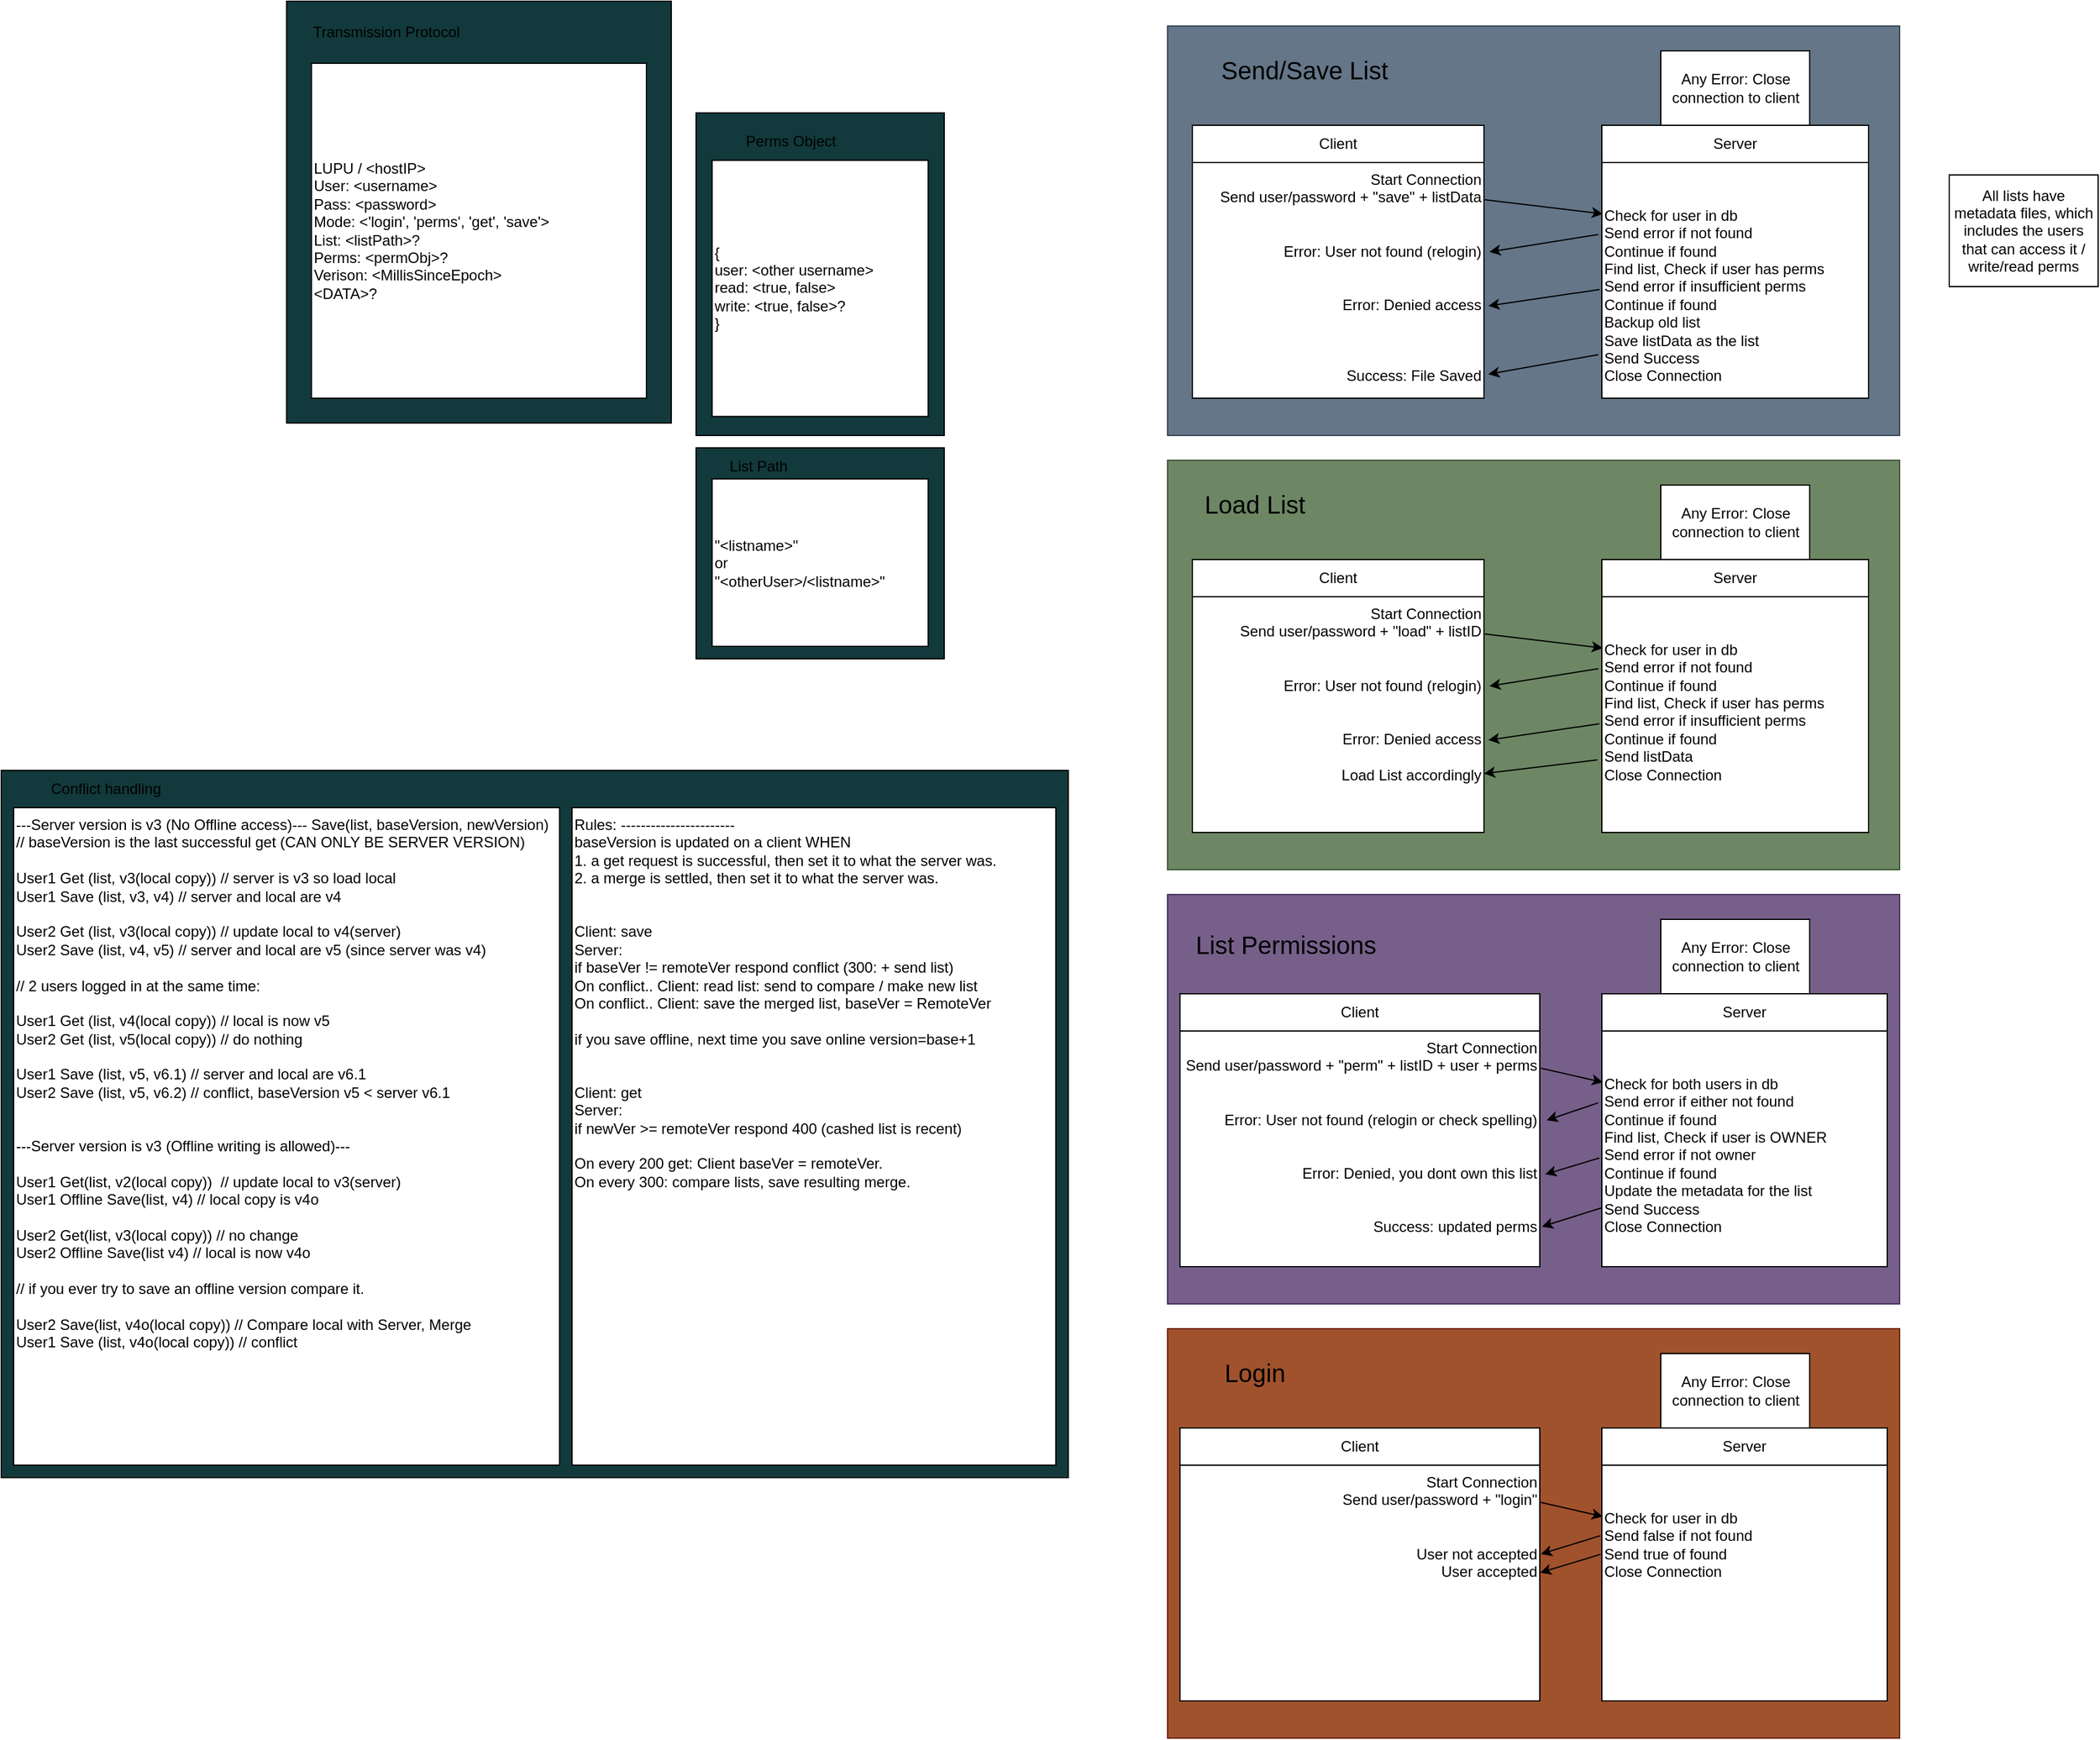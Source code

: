 <mxfile>
    <diagram id="nOQW177BidjiD76-JMUg" name="Page-1">
        <mxGraphModel dx="1645" dy="770" grid="1" gridSize="10" guides="1" tooltips="1" connect="1" arrows="1" fold="1" page="1" pageScale="1" pageWidth="850" pageHeight="1100" math="0" shadow="0">
            <root>
                <mxCell id="0"/>
                <mxCell id="1" parent="0"/>
                <mxCell id="36" value="" style="group" parent="1" vertex="1" connectable="0">
                    <mxGeometry x="90" y="80" width="590" height="330" as="geometry"/>
                </mxCell>
                <mxCell id="19" value="" style="whiteSpace=wrap;html=1;fillColor=#647687;fontColor=#ffffff;strokeColor=#314354;" parent="36" vertex="1">
                    <mxGeometry width="590" height="330" as="geometry"/>
                </mxCell>
                <mxCell id="20" value="Send/Save List" style="text;html=1;align=center;verticalAlign=middle;resizable=0;points=[];autosize=1;strokeColor=none;fillColor=none;fontSize=20;" parent="36" vertex="1">
                    <mxGeometry x="30" y="15" width="160" height="40" as="geometry"/>
                </mxCell>
                <mxCell id="10" value="" style="group" parent="1" vertex="1" connectable="0">
                    <mxGeometry x="440" y="160" width="215" height="220" as="geometry"/>
                </mxCell>
                <mxCell id="3" value="Server" style="whiteSpace=wrap;html=1;" parent="10" vertex="1">
                    <mxGeometry width="215" height="30" as="geometry"/>
                </mxCell>
                <mxCell id="7" value="&lt;br&gt;&lt;br&gt;Check for user in db&lt;br&gt;Send error if not found&lt;br&gt;Continue if found&lt;br&gt;Find list, Check if user has perms&lt;br&gt;Send error if insufficient perms&lt;br&gt;Continue if found&lt;br&gt;Backup old list&lt;br&gt;Save listData as the list&lt;br&gt;Send Success&lt;br&gt;Close Connection" style="whiteSpace=wrap;html=1;verticalAlign=top;align=left;" parent="10" vertex="1">
                    <mxGeometry y="30" width="215" height="190" as="geometry"/>
                </mxCell>
                <mxCell id="11" value="" style="group" parent="1" vertex="1" connectable="0">
                    <mxGeometry x="110" y="160" width="235" height="220" as="geometry"/>
                </mxCell>
                <mxCell id="2" value="Client" style="whiteSpace=wrap;html=1;" parent="11" vertex="1">
                    <mxGeometry width="235" height="30" as="geometry"/>
                </mxCell>
                <mxCell id="6" value="&lt;div style=&quot;&quot;&gt;&lt;span style=&quot;background-color: initial;&quot;&gt;Start Connection&lt;/span&gt;&lt;/div&gt;Send user/password + &quot;save&quot; + listData&lt;br&gt;&lt;br&gt;&lt;br&gt;Error: User not found (relogin)&lt;br&gt;&lt;br&gt;&lt;br&gt;Error: Denied access&lt;br&gt;&lt;br&gt;&lt;br&gt;&lt;br&gt;Success: File Saved" style="whiteSpace=wrap;html=1;verticalAlign=top;align=right;" parent="11" vertex="1">
                    <mxGeometry y="30" width="235" height="190" as="geometry"/>
                </mxCell>
                <mxCell id="12" style="edgeStyle=none;html=1;exitX=1.003;exitY=0.158;exitDx=0;exitDy=0;entryX=0.004;entryY=0.218;entryDx=0;entryDy=0;exitPerimeter=0;entryPerimeter=0;" parent="1" source="6" target="7" edge="1">
                    <mxGeometry relative="1" as="geometry"/>
                </mxCell>
                <mxCell id="13" style="edgeStyle=none;html=1;exitX=-0.013;exitY=0.305;exitDx=0;exitDy=0;entryX=1.019;entryY=0.379;entryDx=0;entryDy=0;entryPerimeter=0;exitPerimeter=0;" parent="1" source="7" target="6" edge="1">
                    <mxGeometry relative="1" as="geometry"/>
                </mxCell>
                <mxCell id="15" value="All lists have metadata files, which includes the users that can access it / write/read perms" style="whiteSpace=wrap;html=1;" parent="1" vertex="1">
                    <mxGeometry x="720" y="200" width="120" height="90" as="geometry"/>
                </mxCell>
                <mxCell id="16" style="edgeStyle=none;html=1;entryX=1.015;entryY=0.608;entryDx=0;entryDy=0;entryPerimeter=0;exitX=-0.009;exitY=0.539;exitDx=0;exitDy=0;exitPerimeter=0;" parent="1" source="7" target="6" edge="1">
                    <mxGeometry relative="1" as="geometry">
                        <mxPoint x="430" y="300" as="sourcePoint"/>
                    </mxGeometry>
                </mxCell>
                <mxCell id="17" style="edgeStyle=none;html=1;exitX=-0.013;exitY=0.815;exitDx=0;exitDy=0;exitPerimeter=0;entryX=1.015;entryY=0.898;entryDx=0;entryDy=0;entryPerimeter=0;" parent="1" source="7" target="6" edge="1">
                    <mxGeometry relative="1" as="geometry">
                        <mxPoint x="350" y="360" as="targetPoint"/>
                    </mxGeometry>
                </mxCell>
                <mxCell id="18" value="Any Error: Close connection to client" style="whiteSpace=wrap;html=1;" parent="1" vertex="1">
                    <mxGeometry x="487.5" y="100" width="120" height="60" as="geometry"/>
                </mxCell>
                <mxCell id="22" value="" style="group;fillColor=#6d8764;fontColor=#ffffff;strokeColor=#3A5431;" parent="1" vertex="1" connectable="0">
                    <mxGeometry x="90" y="430" width="590" height="330" as="geometry"/>
                </mxCell>
                <mxCell id="23" value="" style="whiteSpace=wrap;html=1;fillColor=#6d8764;fontColor=#ffffff;strokeColor=#3A5431;" parent="22" vertex="1">
                    <mxGeometry width="590" height="330" as="geometry"/>
                </mxCell>
                <mxCell id="24" value="Load List" style="text;html=1;align=center;verticalAlign=middle;resizable=0;points=[];autosize=1;strokeColor=none;fillColor=none;fontSize=20;" parent="22" vertex="1">
                    <mxGeometry x="20" y="15" width="100" height="40" as="geometry"/>
                </mxCell>
                <mxCell id="25" value="" style="group" parent="1" vertex="1" connectable="0">
                    <mxGeometry x="440" y="510" width="215" height="220" as="geometry"/>
                </mxCell>
                <mxCell id="26" value="Server" style="whiteSpace=wrap;html=1;" parent="25" vertex="1">
                    <mxGeometry width="215" height="30" as="geometry"/>
                </mxCell>
                <mxCell id="27" value="&lt;br&gt;&lt;br&gt;Check for user in db&lt;br&gt;Send error if not found&lt;br&gt;Continue if found&lt;br&gt;Find list, Check if user has perms&lt;br&gt;Send error if insufficient perms&lt;br&gt;Continue if found&lt;br&gt;Send listData&lt;br&gt;Close Connection" style="whiteSpace=wrap;html=1;verticalAlign=top;align=left;" parent="25" vertex="1">
                    <mxGeometry y="30" width="215" height="190" as="geometry"/>
                </mxCell>
                <mxCell id="28" value="" style="group" parent="1" vertex="1" connectable="0">
                    <mxGeometry x="110" y="510" width="235" height="220" as="geometry"/>
                </mxCell>
                <mxCell id="29" value="Client" style="whiteSpace=wrap;html=1;" parent="28" vertex="1">
                    <mxGeometry width="235" height="30" as="geometry"/>
                </mxCell>
                <mxCell id="30" value="Start Connection&lt;br&gt;Send user/password + &quot;load&quot; + listID&lt;br&gt;&lt;br&gt;&lt;br&gt;Error: User not found (relogin)&lt;br&gt;&lt;br&gt;&lt;br&gt;Error: Denied access&lt;br&gt;&lt;br&gt;Load List accordingly&lt;br&gt;&lt;div style=&quot;&quot;&gt;&lt;/div&gt;" style="whiteSpace=wrap;html=1;verticalAlign=top;align=right;" parent="28" vertex="1">
                    <mxGeometry y="30" width="235" height="190" as="geometry"/>
                </mxCell>
                <mxCell id="31" style="edgeStyle=none;html=1;exitX=1.003;exitY=0.158;exitDx=0;exitDy=0;entryX=0.004;entryY=0.218;entryDx=0;entryDy=0;exitPerimeter=0;entryPerimeter=0;" parent="1" source="30" target="27" edge="1">
                    <mxGeometry relative="1" as="geometry"/>
                </mxCell>
                <mxCell id="32" style="edgeStyle=none;html=1;exitX=-0.013;exitY=0.305;exitDx=0;exitDy=0;entryX=1.019;entryY=0.379;entryDx=0;entryDy=0;entryPerimeter=0;exitPerimeter=0;" parent="1" source="27" target="30" edge="1">
                    <mxGeometry relative="1" as="geometry"/>
                </mxCell>
                <mxCell id="33" style="edgeStyle=none;html=1;entryX=1.015;entryY=0.608;entryDx=0;entryDy=0;entryPerimeter=0;exitX=-0.009;exitY=0.539;exitDx=0;exitDy=0;exitPerimeter=0;" parent="1" source="27" target="30" edge="1">
                    <mxGeometry relative="1" as="geometry">
                        <mxPoint x="430" y="650" as="sourcePoint"/>
                    </mxGeometry>
                </mxCell>
                <mxCell id="34" style="edgeStyle=none;html=1;exitX=-0.017;exitY=0.692;exitDx=0;exitDy=0;exitPerimeter=0;entryX=1;entryY=0.75;entryDx=0;entryDy=0;" parent="1" source="27" target="30" edge="1">
                    <mxGeometry relative="1" as="geometry">
                        <mxPoint x="340" y="780" as="targetPoint"/>
                    </mxGeometry>
                </mxCell>
                <mxCell id="35" value="Any Error: Close connection to client" style="whiteSpace=wrap;html=1;" parent="1" vertex="1">
                    <mxGeometry x="487.5" y="450" width="120" height="60" as="geometry"/>
                </mxCell>
                <mxCell id="38" value="" style="group" parent="1" vertex="1" connectable="0">
                    <mxGeometry x="90" y="780" width="590" height="330" as="geometry"/>
                </mxCell>
                <mxCell id="39" value="" style="whiteSpace=wrap;html=1;fillColor=#76608a;fontColor=#ffffff;strokeColor=#432D57;" parent="38" vertex="1">
                    <mxGeometry width="590" height="330" as="geometry"/>
                </mxCell>
                <mxCell id="40" value="List Permissions" style="text;html=1;align=center;verticalAlign=middle;resizable=0;points=[];autosize=1;strokeColor=none;fillColor=none;fontSize=20;" parent="38" vertex="1">
                    <mxGeometry x="10" y="20" width="170" height="40" as="geometry"/>
                </mxCell>
                <mxCell id="41" value="" style="group" parent="1" vertex="1" connectable="0">
                    <mxGeometry x="440" y="860" width="230" height="220" as="geometry"/>
                </mxCell>
                <mxCell id="42" value="Server" style="whiteSpace=wrap;html=1;" parent="41" vertex="1">
                    <mxGeometry width="230.0" height="30" as="geometry"/>
                </mxCell>
                <mxCell id="43" value="&lt;br&gt;&lt;br&gt;Check for both users in db&lt;br&gt;Send error if either not found&lt;br&gt;Continue if found&lt;br&gt;Find list, Check if user is OWNER&lt;br&gt;Send error if not owner&lt;br&gt;Continue if found&lt;br&gt;Update the metadata for the list&lt;br&gt;Send Success&lt;br&gt;Close Connection" style="whiteSpace=wrap;html=1;verticalAlign=top;align=left;" parent="41" vertex="1">
                    <mxGeometry y="30" width="230.0" height="190" as="geometry"/>
                </mxCell>
                <mxCell id="44" value="" style="group" parent="1" vertex="1" connectable="0">
                    <mxGeometry x="100" y="860" width="290" height="220" as="geometry"/>
                </mxCell>
                <mxCell id="45" value="Client" style="whiteSpace=wrap;html=1;" parent="44" vertex="1">
                    <mxGeometry width="290.0" height="30" as="geometry"/>
                </mxCell>
                <mxCell id="46" value="Start Connection&lt;br&gt;Send user/password + &quot;perm&quot; + listID + user + perms&lt;br&gt;&lt;br&gt;&lt;br&gt;Error: User not found (relogin or check spelling)&lt;br&gt;&lt;br&gt;&lt;br&gt;Error: Denied, you dont own this list&lt;br&gt;&lt;br&gt;&lt;br&gt;Success: updated perms&lt;br&gt;&lt;div style=&quot;&quot;&gt;&lt;/div&gt;" style="whiteSpace=wrap;html=1;verticalAlign=top;align=right;" parent="44" vertex="1">
                    <mxGeometry y="30" width="290.0" height="190" as="geometry"/>
                </mxCell>
                <mxCell id="47" style="edgeStyle=none;html=1;exitX=1.003;exitY=0.158;exitDx=0;exitDy=0;entryX=0.004;entryY=0.218;entryDx=0;entryDy=0;exitPerimeter=0;entryPerimeter=0;" parent="1" source="46" target="43" edge="1">
                    <mxGeometry relative="1" as="geometry"/>
                </mxCell>
                <mxCell id="48" style="edgeStyle=none;html=1;exitX=-0.013;exitY=0.305;exitDx=0;exitDy=0;entryX=1.019;entryY=0.379;entryDx=0;entryDy=0;entryPerimeter=0;exitPerimeter=0;" parent="1" source="43" target="46" edge="1">
                    <mxGeometry relative="1" as="geometry"/>
                </mxCell>
                <mxCell id="49" style="edgeStyle=none;html=1;entryX=1.015;entryY=0.608;entryDx=0;entryDy=0;entryPerimeter=0;exitX=-0.009;exitY=0.539;exitDx=0;exitDy=0;exitPerimeter=0;" parent="1" source="43" target="46" edge="1">
                    <mxGeometry relative="1" as="geometry">
                        <mxPoint x="430" y="1000" as="sourcePoint"/>
                    </mxGeometry>
                </mxCell>
                <mxCell id="50" style="edgeStyle=none;html=1;exitX=0;exitY=0.75;exitDx=0;exitDy=0;entryX=1.006;entryY=0.83;entryDx=0;entryDy=0;entryPerimeter=0;" parent="1" source="43" target="46" edge="1">
                    <mxGeometry relative="1" as="geometry">
                        <mxPoint x="340" y="1130" as="targetPoint"/>
                    </mxGeometry>
                </mxCell>
                <mxCell id="51" value="Any Error: Close connection to client" style="whiteSpace=wrap;html=1;" parent="1" vertex="1">
                    <mxGeometry x="487.5" y="800" width="120" height="60" as="geometry"/>
                </mxCell>
                <mxCell id="52" value="" style="group;fillColor=#a0522d;fontColor=#ffffff;strokeColor=#6D1F00;" parent="1" vertex="1" connectable="0">
                    <mxGeometry x="90" y="1130" width="590" height="330" as="geometry"/>
                </mxCell>
                <mxCell id="53" value="" style="whiteSpace=wrap;html=1;fillColor=#a0522d;fontColor=#ffffff;strokeColor=#6D1F00;" parent="52" vertex="1">
                    <mxGeometry width="590" height="330" as="geometry"/>
                </mxCell>
                <mxCell id="54" value="Login" style="text;html=1;align=center;verticalAlign=middle;resizable=0;points=[];autosize=1;strokeColor=none;fillColor=none;fontSize=20;" parent="52" vertex="1">
                    <mxGeometry x="35" y="15" width="70" height="40" as="geometry"/>
                </mxCell>
                <mxCell id="55" value="" style="group" parent="1" vertex="1" connectable="0">
                    <mxGeometry x="440" y="1210" width="230" height="220" as="geometry"/>
                </mxCell>
                <mxCell id="56" value="Server" style="whiteSpace=wrap;html=1;" parent="55" vertex="1">
                    <mxGeometry width="230.0" height="30" as="geometry"/>
                </mxCell>
                <mxCell id="57" value="&lt;br&gt;&lt;br&gt;Check for user in db&lt;br&gt;Send false if not found&lt;br&gt;Send true of found&lt;br&gt;Close Connection" style="whiteSpace=wrap;html=1;verticalAlign=top;align=left;" parent="55" vertex="1">
                    <mxGeometry y="30" width="230.0" height="190" as="geometry"/>
                </mxCell>
                <mxCell id="58" value="" style="group" parent="1" vertex="1" connectable="0">
                    <mxGeometry x="100" y="1210" width="290" height="220" as="geometry"/>
                </mxCell>
                <mxCell id="59" value="Client" style="whiteSpace=wrap;html=1;" parent="58" vertex="1">
                    <mxGeometry width="290.0" height="30" as="geometry"/>
                </mxCell>
                <mxCell id="60" value="Start Connection&lt;br&gt;Send user/password + &quot;login&quot;&lt;br&gt;&lt;br&gt;&lt;br&gt;User not accepted&lt;br&gt;User accepted&lt;br&gt;&lt;div style=&quot;&quot;&gt;&lt;/div&gt;" style="whiteSpace=wrap;html=1;verticalAlign=top;align=right;" parent="58" vertex="1">
                    <mxGeometry y="30" width="290.0" height="190" as="geometry"/>
                </mxCell>
                <mxCell id="61" style="edgeStyle=none;html=1;exitX=1.003;exitY=0.158;exitDx=0;exitDy=0;entryX=0.004;entryY=0.218;entryDx=0;entryDy=0;exitPerimeter=0;entryPerimeter=0;" parent="1" source="60" target="57" edge="1">
                    <mxGeometry relative="1" as="geometry"/>
                </mxCell>
                <mxCell id="62" style="edgeStyle=none;html=1;exitX=-0.005;exitY=0.299;exitDx=0;exitDy=0;entryX=1.003;entryY=0.377;entryDx=0;entryDy=0;entryPerimeter=0;exitPerimeter=0;" parent="1" source="57" target="60" edge="1">
                    <mxGeometry relative="1" as="geometry"/>
                </mxCell>
                <mxCell id="65" value="Any Error: Close connection to client" style="whiteSpace=wrap;html=1;" parent="1" vertex="1">
                    <mxGeometry x="487.5" y="1150" width="120" height="60" as="geometry"/>
                </mxCell>
                <mxCell id="66" style="edgeStyle=none;html=1;exitX=-0.004;exitY=0.378;exitDx=0;exitDy=0;entryX=1.001;entryY=0.456;entryDx=0;entryDy=0;entryPerimeter=0;exitPerimeter=0;" parent="1" source="57" target="60" edge="1">
                    <mxGeometry relative="1" as="geometry">
                        <mxPoint x="447.01" y="1307.95" as="sourcePoint"/>
                        <mxPoint x="405.51" y="1322.01" as="targetPoint"/>
                    </mxGeometry>
                </mxCell>
                <mxCell id="70" value="" style="group" parent="1" vertex="1" connectable="0">
                    <mxGeometry x="-620" y="60" width="310" height="340" as="geometry"/>
                </mxCell>
                <mxCell id="67" value="" style="whiteSpace=wrap;html=1;fillColor=#12393B;" parent="70" vertex="1">
                    <mxGeometry width="310" height="340" as="geometry"/>
                </mxCell>
                <mxCell id="68" value="Transmission Protocol" style="text;html=1;align=center;verticalAlign=middle;resizable=0;points=[];autosize=1;strokeColor=none;fillColor=none;" parent="70" vertex="1">
                    <mxGeometry x="10" y="10" width="140" height="30" as="geometry"/>
                </mxCell>
                <mxCell id="69" value="LUPU / &amp;lt;hostIP&amp;gt;&lt;br&gt;User: &amp;lt;username&amp;gt;&lt;br&gt;Pass: &amp;lt;password&amp;gt;&lt;br&gt;Mode: &amp;lt;'login', 'perms', 'get', 'save'&amp;gt;&lt;br&gt;List: &amp;lt;listPath&amp;gt;?&lt;br&gt;Perms: &amp;lt;permObj&amp;gt;?&lt;br&gt;Verison: &amp;lt;MillisSinceEpoch&amp;gt;&lt;br&gt;&amp;lt;DATA&amp;gt;?" style="whiteSpace=wrap;html=1;align=left;verticalAlign=middle;" parent="70" vertex="1">
                    <mxGeometry x="20" y="50" width="270" height="270" as="geometry"/>
                </mxCell>
                <mxCell id="71" value="" style="group" parent="1" vertex="1" connectable="0">
                    <mxGeometry x="-290" y="150" width="200" height="260" as="geometry"/>
                </mxCell>
                <mxCell id="72" value="" style="whiteSpace=wrap;html=1;fillColor=#12393B;" parent="71" vertex="1">
                    <mxGeometry width="200" height="260" as="geometry"/>
                </mxCell>
                <mxCell id="73" value="Perms Object" style="text;html=1;align=center;verticalAlign=middle;resizable=0;points=[];autosize=1;strokeColor=none;fillColor=none;" parent="71" vertex="1">
                    <mxGeometry x="26.452" y="7.647" width="100" height="30" as="geometry"/>
                </mxCell>
                <mxCell id="74" value="{&lt;br&gt;user: &amp;lt;other username&amp;gt;&lt;br&gt;read: &amp;lt;true, false&amp;gt;&lt;br&gt;write: &amp;lt;true, false&amp;gt;?&lt;br&gt;}" style="whiteSpace=wrap;html=1;align=left;verticalAlign=middle;" parent="71" vertex="1">
                    <mxGeometry x="12.903" y="38.235" width="174.194" height="206.471" as="geometry"/>
                </mxCell>
                <mxCell id="75" value="" style="group" parent="1" vertex="1" connectable="0">
                    <mxGeometry x="-290" y="420" width="200" height="170" as="geometry"/>
                </mxCell>
                <mxCell id="76" value="" style="whiteSpace=wrap;html=1;fillColor=#12393B;" parent="75" vertex="1">
                    <mxGeometry width="200" height="170" as="geometry"/>
                </mxCell>
                <mxCell id="77" value="List Path" style="text;html=1;align=center;verticalAlign=middle;resizable=0;points=[];autosize=1;strokeColor=none;fillColor=none;" parent="75" vertex="1">
                    <mxGeometry x="15.002" width="70" height="30" as="geometry"/>
                </mxCell>
                <mxCell id="78" value="&quot;&amp;lt;listname&amp;gt;&quot;&lt;br&gt;or&lt;br&gt;&quot;&amp;lt;otherUser&amp;gt;/&amp;lt;listname&amp;gt;&quot;" style="whiteSpace=wrap;html=1;align=left;verticalAlign=middle;" parent="75" vertex="1">
                    <mxGeometry x="12.903" y="25" width="174.194" height="135" as="geometry"/>
                </mxCell>
                <mxCell id="79" value="" style="group" parent="1" vertex="1" connectable="0">
                    <mxGeometry x="-850" y="680" width="912.45" height="570" as="geometry"/>
                </mxCell>
                <mxCell id="80" value="" style="whiteSpace=wrap;html=1;fillColor=#12393B;" parent="79" vertex="1">
                    <mxGeometry width="860.0" height="570" as="geometry"/>
                </mxCell>
                <mxCell id="81" value="Conflict handling" style="text;html=1;align=center;verticalAlign=middle;resizable=0;points=[];autosize=1;strokeColor=none;fillColor=none;" parent="79" vertex="1">
                    <mxGeometry x="29.405" width="110" height="30" as="geometry"/>
                </mxCell>
                <mxCell id="82" value="---Server version is v3 (No Offline access)--- Save(list, baseVersion, newVersion)&lt;br&gt;// baseVersion is the last successful get (CAN ONLY BE SERVER VERSION)&lt;br&gt;&lt;br&gt;User1 Get (list, v3(local copy)) // server is v3 so load local&lt;br&gt;User1 Save (list, v3, v4) // server and local are v4&lt;br&gt;&lt;br&gt;User2 Get (list, v3(local copy)) // update local to v4(server)&amp;nbsp;&lt;br&gt;User2 Save (list, v4, v5) // server and local are v5 (since server was v4)&lt;br&gt;&lt;br&gt;// 2 users logged in at the same time:&lt;br&gt;&lt;br&gt;User1 Get (list, v4(local copy)) // local is now v5&lt;br&gt;User2 Get (list, v5(local copy)) // do nothing&lt;br&gt;&lt;br&gt;User1 Save (list, v5, v6.1) // server and local are v6.1&lt;br&gt;User2 Save (list, v5, v6.2) // conflict, baseVersion v5 &amp;lt; server v6.1&lt;br&gt;&lt;br&gt;&lt;br&gt;---Server version is v3 (Offline writing is allowed)---&lt;br&gt;&lt;br&gt;User1 Get(list, v2(local copy))&amp;nbsp; // update local to v3(server)&lt;br&gt;User1 Offline Save(list, v4) // local copy is v4o&lt;br&gt;&lt;br&gt;User2 Get(list, v3(local copy)) // no change&lt;br&gt;User2 Offline Save(list v4) // local is now v4o&lt;br&gt;&lt;br&gt;// if you ever try to save an offline version compare it.&lt;br&gt;&lt;br&gt;User2 Save(list, v4o(local copy)) // Compare local with Server, Merge&lt;br&gt;User1 Save (list, v4o(local copy)) // conflict" style="whiteSpace=wrap;html=1;align=left;verticalAlign=top;" parent="79" vertex="1">
                    <mxGeometry x="10" y="30" width="440" height="530" as="geometry"/>
                </mxCell>
                <mxCell id="83" value="Rules: -----------------------&lt;br&gt;baseVersion is updated on a client WHEN&lt;br&gt;1. a get request is successful, then set it to what the server was.&lt;br&gt;2. a merge is settled, then set it to what the server was.&lt;br&gt;&lt;br&gt;&lt;br&gt;Client: save&lt;br&gt;Server:&lt;br&gt;&lt;span style=&quot;&quot;&gt;&#9;&lt;/span&gt;if baseVer != remoteVer respond conflict (300: + send list)&lt;br&gt;On conflict.. Client: read list: send to compare / make new list&lt;br&gt;On conflict.. Client: save the merged list, baseVer = RemoteVer&lt;br&gt;&lt;br&gt;if you save offline, next time you save online version=base+1&lt;br&gt;&lt;br&gt;&lt;br&gt;Client: get&lt;br&gt;Server:&lt;br&gt;&lt;span style=&quot;&quot;&gt;&#9;&lt;/span&gt;if newVer &amp;gt;= remoteVer respond 400 (cashed list is recent)&lt;br&gt;&lt;br&gt;On every 200 get: Client baseVer = remoteVer.&lt;br&gt;On every 300: compare lists, save resulting merge." style="whiteSpace=wrap;html=1;align=left;verticalAlign=top;" vertex="1" parent="79">
                    <mxGeometry x="460" y="30" width="390" height="530" as="geometry"/>
                </mxCell>
            </root>
        </mxGraphModel>
    </diagram>
</mxfile>